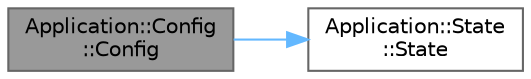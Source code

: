 digraph "Application::Config::Config"
{
 // LATEX_PDF_SIZE
  bgcolor="transparent";
  edge [fontname=Helvetica,fontsize=10,labelfontname=Helvetica,labelfontsize=10];
  node [fontname=Helvetica,fontsize=10,shape=box,height=0.2,width=0.4];
  rankdir="LR";
  Node1 [id="Node000001",label="Application::Config\l::Config",height=0.2,width=0.4,color="gray40", fillcolor="grey60", style="filled", fontcolor="black",tooltip="Constructor que inicializa el estado de configuración."];
  Node1 -> Node2 [id="edge1_Node000001_Node000002",color="steelblue1",style="solid",tooltip=" "];
  Node2 [id="Node000002",label="Application::State\l::State",height=0.2,width=0.4,color="grey40", fillcolor="white", style="filled",URL="$class_application_1_1_state.html#a374a363a3447f88efa91946a66616f2e",tooltip="Constructor que inicializa el estado con el contexto de la máquina de estados."];
}
